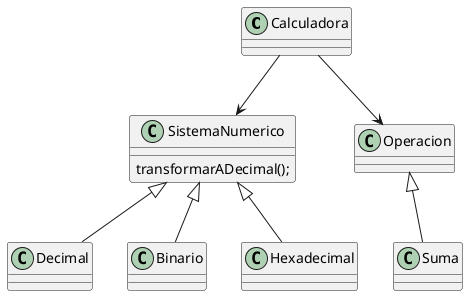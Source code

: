 @startuml
'https://plantuml.com/class-diagram

class Calculadora {
}
Calculadora --> Operacion
Suma --u|> Operacion
Calculadora --> SistemaNumerico
Decimal --u|> SistemaNumerico
Binario --u|> SistemaNumerico
Hexadecimal --u|> SistemaNumerico
class SistemaNumerico {
transformarADecimal();
}
@enduml